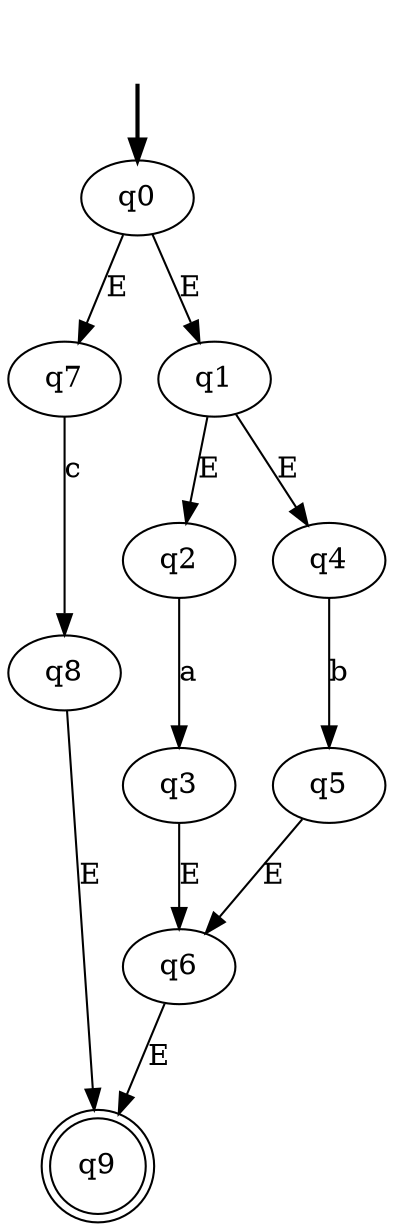 digraph {
	fake0 [style=invisible]
	q8
	q7
	q0 [root=true]
	q9 [shape=doublecircle]
	q3
	q2
	q4
	q6
	q5
	q1
	fake0 -> q0 [style=bold]
	q2 -> q3 [label=a]
	q4 -> q5 [label=b]
	q1 -> q4 [label=E]
	q1 -> q2 [label=E]
	q3 -> q6 [label=E]
	q5 -> q6 [label=E]
	q7 -> q8 [label=c]
	q0 -> q7 [label=E]
	q0 -> q1 [label=E]
	q6 -> q9 [label=E]
	q8 -> q9 [label=E]
}

